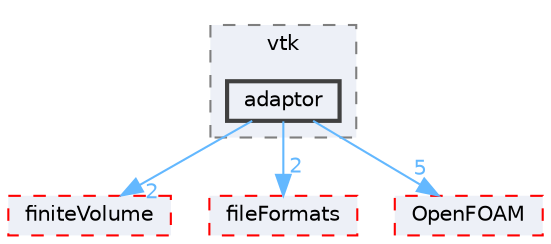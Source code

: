 digraph "src/conversion/vtk/adaptor"
{
 // LATEX_PDF_SIZE
  bgcolor="transparent";
  edge [fontname=Helvetica,fontsize=10,labelfontname=Helvetica,labelfontsize=10];
  node [fontname=Helvetica,fontsize=10,shape=box,height=0.2,width=0.4];
  compound=true
  subgraph clusterdir_12e416c3de93d25c20fbd14a90683549 {
    graph [ bgcolor="#edf0f7", pencolor="grey50", label="vtk", fontname=Helvetica,fontsize=10 style="filled,dashed", URL="dir_12e416c3de93d25c20fbd14a90683549.html",tooltip=""]
  dir_5d919abde54aad5be9c800c0730d4cdb [label="adaptor", fillcolor="#edf0f7", color="grey25", style="filled,bold", URL="dir_5d919abde54aad5be9c800c0730d4cdb.html",tooltip=""];
  }
  dir_9bd15774b555cf7259a6fa18f99fe99b [label="finiteVolume", fillcolor="#edf0f7", color="red", style="filled,dashed", URL="dir_9bd15774b555cf7259a6fa18f99fe99b.html",tooltip=""];
  dir_b05602f37bb521a7142c0a3e200b5f35 [label="fileFormats", fillcolor="#edf0f7", color="red", style="filled,dashed", URL="dir_b05602f37bb521a7142c0a3e200b5f35.html",tooltip=""];
  dir_c5473ff19b20e6ec4dfe5c310b3778a8 [label="OpenFOAM", fillcolor="#edf0f7", color="red", style="filled,dashed", URL="dir_c5473ff19b20e6ec4dfe5c310b3778a8.html",tooltip=""];
  dir_5d919abde54aad5be9c800c0730d4cdb->dir_9bd15774b555cf7259a6fa18f99fe99b [headlabel="2", labeldistance=1.5 headhref="dir_000024_001387.html" href="dir_000024_001387.html" color="steelblue1" fontcolor="steelblue1"];
  dir_5d919abde54aad5be9c800c0730d4cdb->dir_b05602f37bb521a7142c0a3e200b5f35 [headlabel="2", labeldistance=1.5 headhref="dir_000024_001353.html" href="dir_000024_001353.html" color="steelblue1" fontcolor="steelblue1"];
  dir_5d919abde54aad5be9c800c0730d4cdb->dir_c5473ff19b20e6ec4dfe5c310b3778a8 [headlabel="5", labeldistance=1.5 headhref="dir_000024_002695.html" href="dir_000024_002695.html" color="steelblue1" fontcolor="steelblue1"];
}
